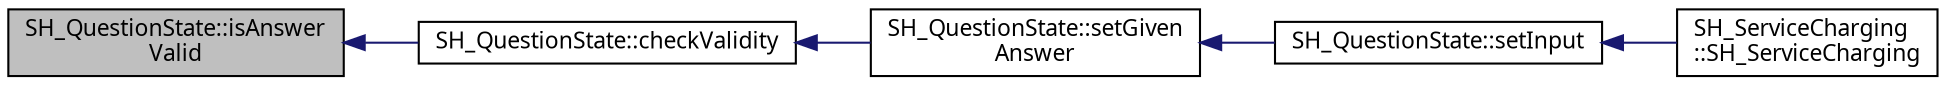 digraph "SH_QuestionState::isAnswerValid"
{
 // INTERACTIVE_SVG=YES
  bgcolor="transparent";
  edge [fontname="Verdana",fontsize="11",labelfontname="Verdana",labelfontsize="11"];
  node [fontname="Verdana",fontsize="11",shape=record];
  rankdir="LR";
  Node1 [label="SH_QuestionState::isAnswer\lValid",height=0.2,width=0.4,color="black", fillcolor="grey75", style="filled" fontcolor="black"];
  Node1 -> Node2 [dir="back",color="midnightblue",fontsize="11",style="solid",fontname="Verdana"];
  Node2 [label="SH_QuestionState::checkValidity",height=0.2,width=0.4,color="black",URL="$classSH__QuestionState.html#a902be003650c33d954d707b2d3ee0bb9"];
  Node2 -> Node3 [dir="back",color="midnightblue",fontsize="11",style="solid",fontname="Verdana"];
  Node3 [label="SH_QuestionState::setGiven\lAnswer",height=0.2,width=0.4,color="black",URL="$classSH__QuestionState.html#a8fec0a91aed0b2b1699db17169873eb0"];
  Node3 -> Node4 [dir="back",color="midnightblue",fontsize="11",style="solid",fontname="Verdana"];
  Node4 [label="SH_QuestionState::setInput",height=0.2,width=0.4,color="black",URL="$classSH__QuestionState.html#ab40b6202090d1afcc965e124b2deb88a"];
  Node4 -> Node5 [dir="back",color="midnightblue",fontsize="11",style="solid",fontname="Verdana"];
  Node5 [label="SH_ServiceCharging\l::SH_ServiceCharging",height=0.2,width=0.4,color="black",URL="$classSH__ServiceCharging.html#afa5273d046049b1c2b020a6a19a8290b",tooltip="SH_ServiceCharging. "];
}
